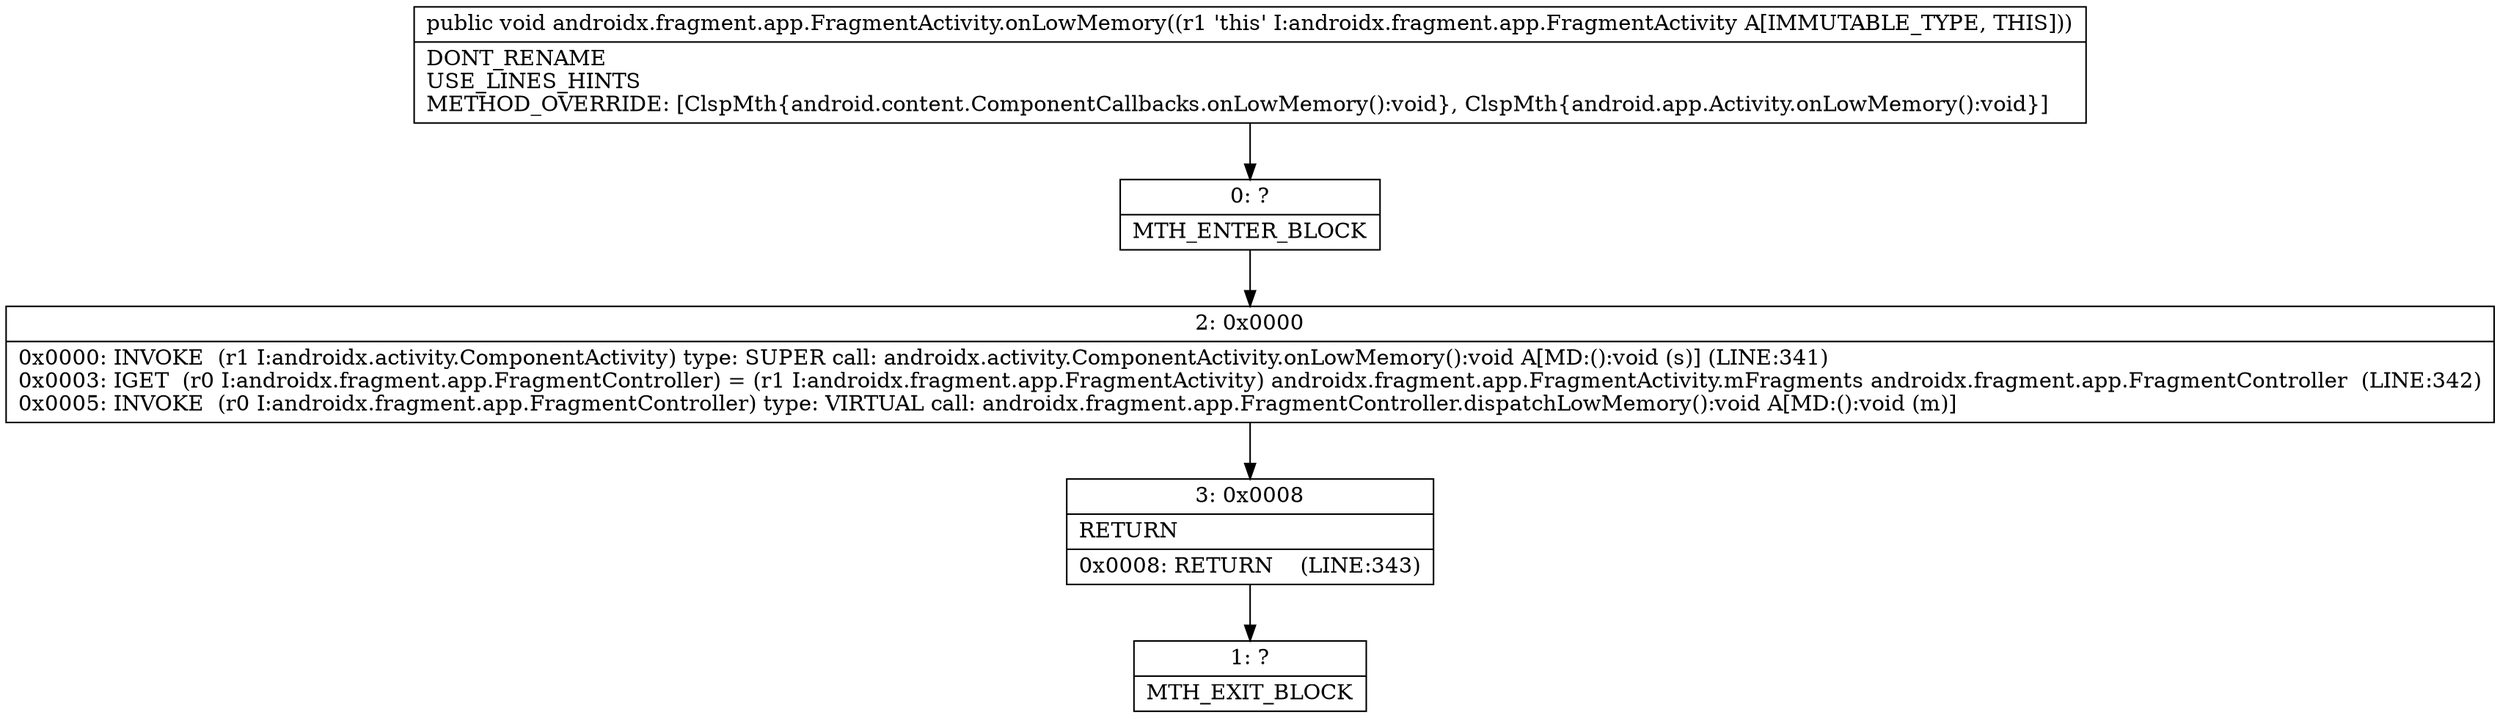 digraph "CFG forandroidx.fragment.app.FragmentActivity.onLowMemory()V" {
Node_0 [shape=record,label="{0\:\ ?|MTH_ENTER_BLOCK\l}"];
Node_2 [shape=record,label="{2\:\ 0x0000|0x0000: INVOKE  (r1 I:androidx.activity.ComponentActivity) type: SUPER call: androidx.activity.ComponentActivity.onLowMemory():void A[MD:():void (s)] (LINE:341)\l0x0003: IGET  (r0 I:androidx.fragment.app.FragmentController) = (r1 I:androidx.fragment.app.FragmentActivity) androidx.fragment.app.FragmentActivity.mFragments androidx.fragment.app.FragmentController  (LINE:342)\l0x0005: INVOKE  (r0 I:androidx.fragment.app.FragmentController) type: VIRTUAL call: androidx.fragment.app.FragmentController.dispatchLowMemory():void A[MD:():void (m)]\l}"];
Node_3 [shape=record,label="{3\:\ 0x0008|RETURN\l|0x0008: RETURN    (LINE:343)\l}"];
Node_1 [shape=record,label="{1\:\ ?|MTH_EXIT_BLOCK\l}"];
MethodNode[shape=record,label="{public void androidx.fragment.app.FragmentActivity.onLowMemory((r1 'this' I:androidx.fragment.app.FragmentActivity A[IMMUTABLE_TYPE, THIS]))  | DONT_RENAME\lUSE_LINES_HINTS\lMETHOD_OVERRIDE: [ClspMth\{android.content.ComponentCallbacks.onLowMemory():void\}, ClspMth\{android.app.Activity.onLowMemory():void\}]\l}"];
MethodNode -> Node_0;Node_0 -> Node_2;
Node_2 -> Node_3;
Node_3 -> Node_1;
}

